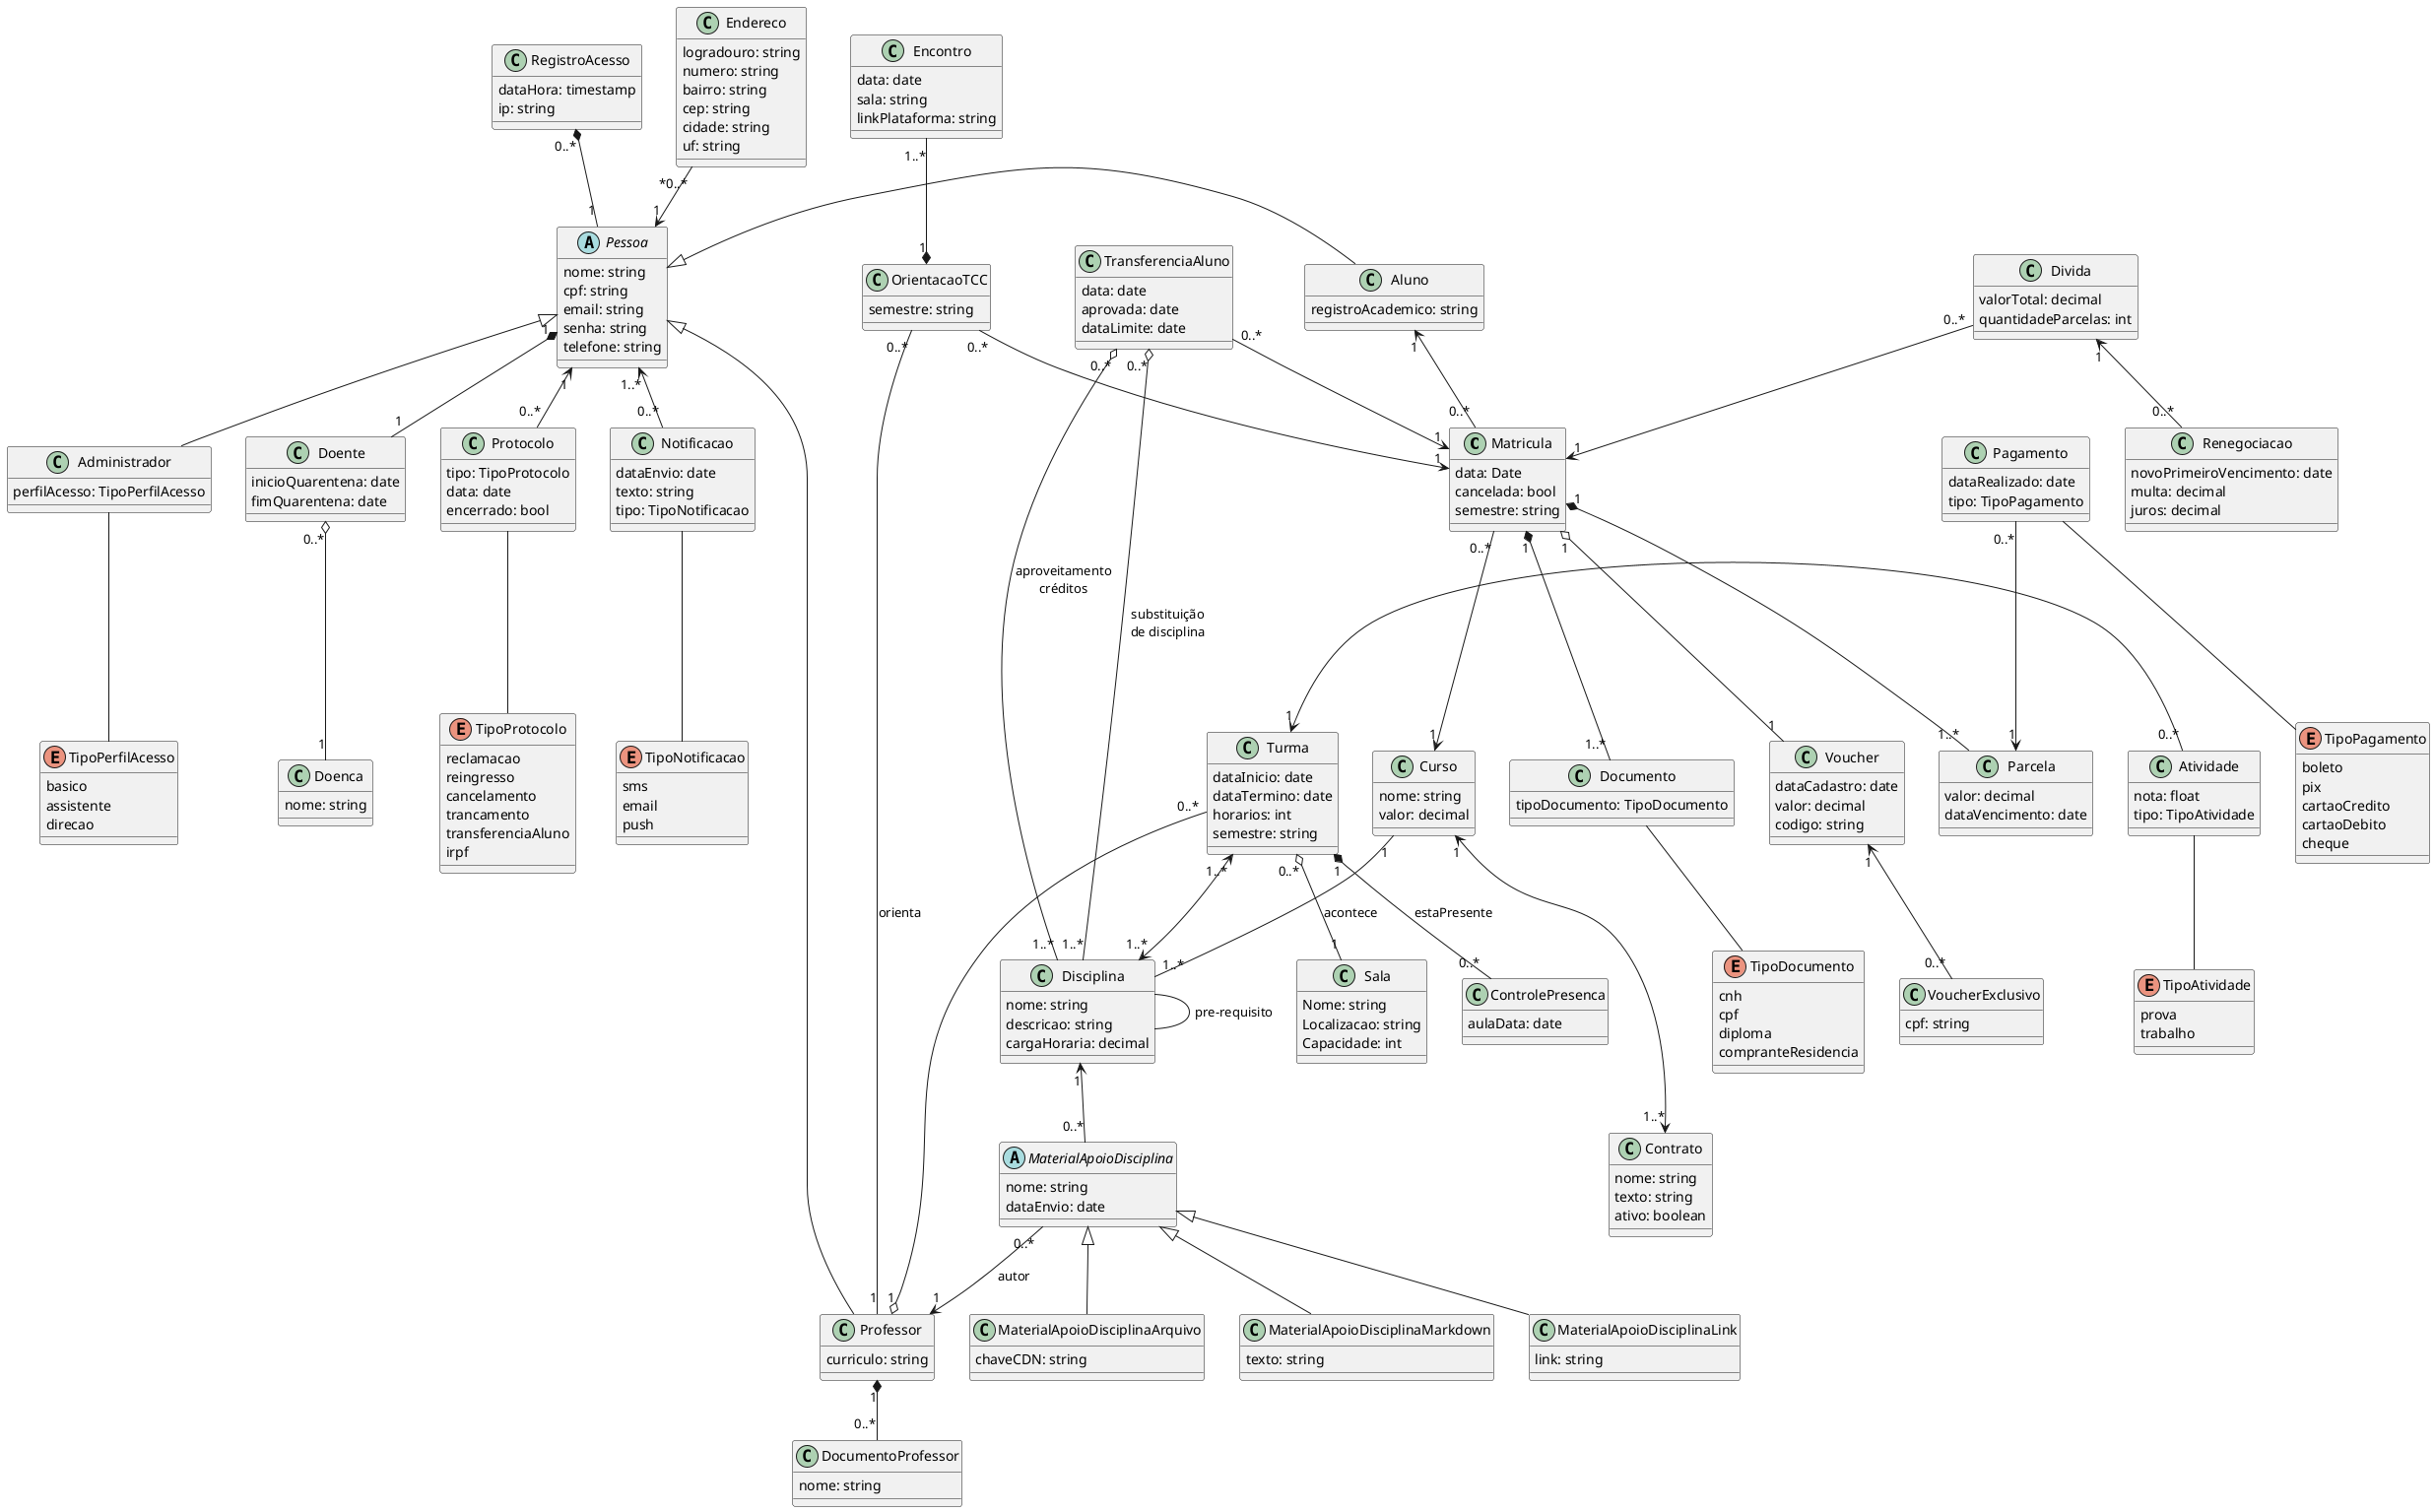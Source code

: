 @startuml classes
'https://plantuml.com/class-diagram
'Aggregation implies a relationship where the
'child can exist independently of the parent.
'Example: Class (parent) and Student (child).
'Delete the Class and the Students still exist.
'Composition implies a relationship where the child cannot exist independent of the parent

class Matricula{
    data: Date
    cancelada: bool
    semestre: string
}
abstract class Pessoa{
    nome: string
    cpf: string
    email: string
    senha: string
    telefone: string
}
class Endereco {
    logradouro: string
    numero: string
    bairro: string
    cep: string
    cidade: string
    uf: string
}
class RegistroAcesso{
    dataHora: timestamp
    ip: string
}
class Aluno {
    registroAcademico: string
}
class Professor {
    curriculo: string
}
class Administrador{
    perfilAcesso: TipoPerfilAcesso
}
enum TipoPerfilAcesso {
    basico
    assistente
    direcao
}
class Atividade{
    nota: float
    tipo: TipoAtividade
}
enum TipoAtividade {
    prova
    trabalho
}
class Contrato{
    nome: string
    texto: string
    ativo: boolean
}
class Doenca{
    nome: string
}
class Doente{
    inicioQuarentena: date
    fimQuarentena: date
}
class Curso {
    nome: string
    valor: decimal
}
class ControlePresenca{
    aulaData: date
}
class Disciplina{
    nome: string
    descricao: string
    cargaHoraria: decimal
}
abstract class MaterialApoioDisciplina{
    nome: string
    dataEnvio: date
}
class MaterialApoioDisciplinaLink{
    link: string
}
class MaterialApoioDisciplinaArquivo{
    chaveCDN: string
}
class MaterialApoioDisciplinaMarkdown{
    texto: string
}
class Turma {
    dataInicio: date
    dataTermino: date
    horarios: int
    semestre: string
}
class Sala{
    Nome: string
    Localizacao: string
    Capacidade: int
}
class Documento{
    tipoDocumento: TipoDocumento
}
class Parcela {
    valor: decimal
    dataVencimento: date
}
class Pagamento{
    dataRealizado: date
    tipo: TipoPagamento
}
class Voucher {
    dataCadastro: date
    valor: decimal
    codigo: string
}
class VoucherExclusivo {
    cpf: string
}
class Renegociacao{
    novoPrimeiroVencimento: date
    multa: decimal
    juros: decimal
}
class TransferenciaAluno{
    data: date
    aprovada: date
    dataLimite: date
}
class Divida{
    valorTotal: decimal
    quantidadeParcelas: int
}
class OrientacaoTCC{
    semestre: string
}
class Encontro {
    data: date
    sala: string
    linkPlataforma: string
}
class Protocolo {
    tipo: TipoProtocolo
    data: date
    encerrado: bool
}
enum TipoProtocolo{
    reclamacao
    reingresso
    cancelamento
    trancamento
    transferenciaAluno
    irpf
}
class Notificacao{
    dataEnvio: date
    texto: string
    tipo: TipoNotificacao
}
class DocumentoProfessor{
    nome: string
}
enum TipoNotificacao{
    sms
    email
    push
}
enum TipoPagamento{
    boleto
    pix
    cartaoCredito
    cartaoDebito
    cheque
}
enum TipoDocumento{
    cnh
    cpf
    diploma
    compranteResidencia
}

Pessoa <|-d- Administrador
Pessoa <|- Aluno
Pessoa <|-- Professor

MaterialApoioDisciplina <|-- MaterialApoioDisciplinaLink
MaterialApoioDisciplina <|-- MaterialApoioDisciplinaArquivo
MaterialApoioDisciplina <|-- MaterialApoioDisciplinaMarkdown

Pessoa "1" <-u- "*0..*" Endereco
Divida "1" <-- "0..*" Renegociacao
Divida "0..*" --> "1" Matricula
Matricula "1" <-u- "0..*" TransferenciaAluno
Matricula "1" <-u- "0..*" OrientacaoTCC
Aluno "1" <-- "0..*" Matricula
Disciplina -- Disciplina : pre-requisito
Disciplina "1" <-- "0..*" MaterialApoioDisciplina
MaterialApoioDisciplina "0..*" --> "1" Professor : autor
Matricula "0..*" --> "1" Curso
Matricula "1" *-- "1..*" Documento
Matricula "1" o-- "1" Voucher
Matricula "1" *-- "1..*" Parcela
Curso "1" -- "1..*" Disciplina
Curso "1" <---> "1..*" Contrato
Pessoa "1" <-- "0..*" Protocolo
Turma "0..*" o-- "1" Sala : acontece
Turma "0..*" --o "1" Professor
Turma "1..*" <--> "1..*" Disciplina
Turma "1" <-r- "0..*" Atividade
Turma "1" *-- "0..*" ControlePresenca: estaPresente
RegistroAcesso "0..*" *-- "1" Pessoa
Doente "0..*" o-- "1" Doenca
Pessoa "1" *-- "1" Doente
Pessoa "1..*" <-- "0..*" Notificacao
Professor "1" *-- "0..*" DocumentoProfessor
Professor "1" -- "0..*" OrientacaoTCC : orienta
OrientacaoTCC "1" *-u- "1..*" Encontro
Pagamento "0..*" --> "1" Parcela
Voucher "1" <-- "0..*" VoucherExclusivo
TransferenciaAluno "0..*" o-- "1..*" Disciplina : aproveitamento\ncréditos\n\n\n\n\n
TransferenciaAluno "0..*" o-- "1..*" Disciplina : substituição\nde disciplina

Pagamento -- TipoPagamento
Notificacao -- TipoNotificacao
Documento -- TipoDocumento
Protocolo -- TipoProtocolo
Atividade -- TipoAtividade
Administrador -- TipoPerfilAcesso

' -u- -> up
' -d- -> down
' -l- -> left
' -r- -> right

@enduml
